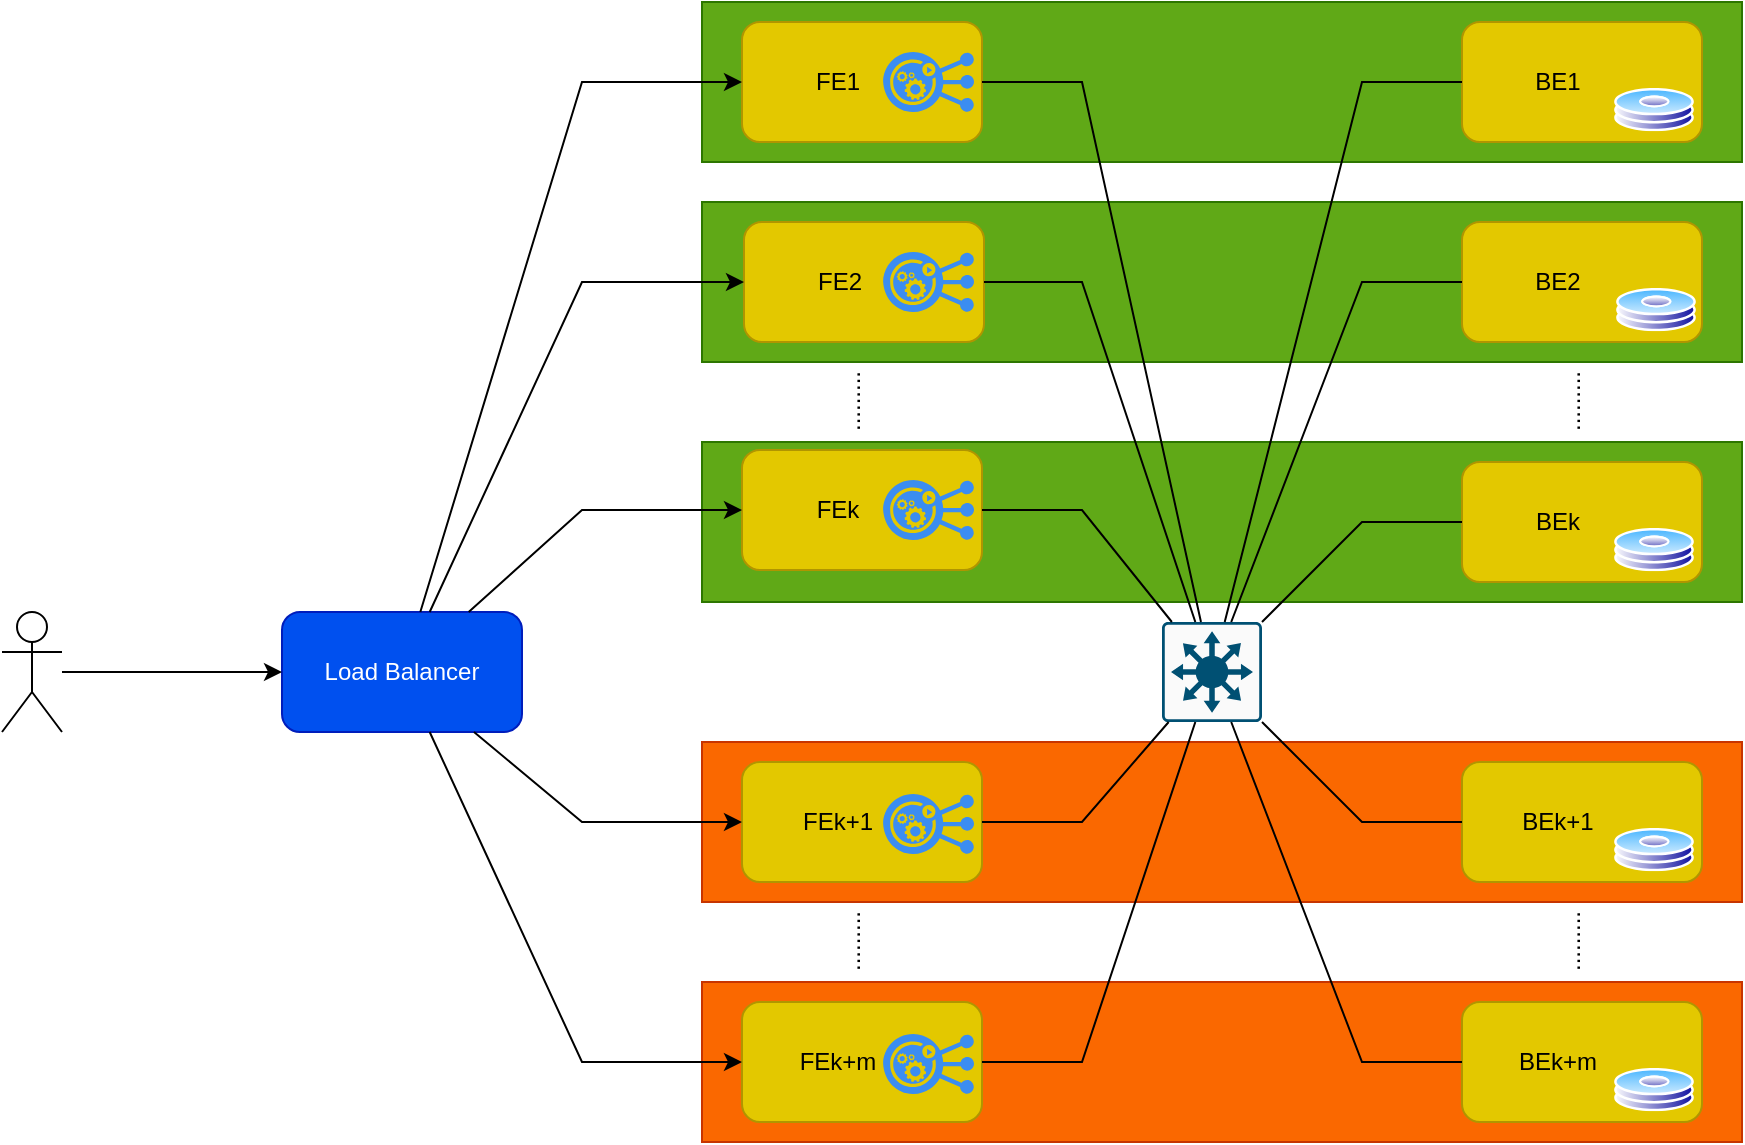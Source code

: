 <mxfile version="19.0.1" type="device"><diagram id="0A5aid48XHrA0sj12GGh" name="Page-1"><mxGraphModel dx="1238" dy="852" grid="1" gridSize="10" guides="1" tooltips="1" connect="1" arrows="1" fold="1" page="1" pageScale="1" pageWidth="1169" pageHeight="827" math="0" shadow="0"><root><mxCell id="0"/><mxCell id="1" parent="0"/><mxCell id="OsLSRu2DjBIVe81EkmYk-8" value="" style="rounded=0;whiteSpace=wrap;html=1;fillColor=#fa6800;strokeColor=#C73500;fontColor=#000000;" vertex="1" parent="1"><mxGeometry x="430" y="460" width="520" height="80" as="geometry"/></mxCell><mxCell id="OsLSRu2DjBIVe81EkmYk-7" value="" style="rounded=0;whiteSpace=wrap;html=1;fillColor=#60a917;strokeColor=#2D7600;fontColor=#ffffff;" vertex="1" parent="1"><mxGeometry x="430" y="310" width="520" height="80" as="geometry"/></mxCell><mxCell id="OsLSRu2DjBIVe81EkmYk-6" value="" style="rounded=0;whiteSpace=wrap;html=1;fillColor=#60a917;strokeColor=#2D7600;fontColor=#ffffff;" vertex="1" parent="1"><mxGeometry x="430" y="190" width="520" height="80" as="geometry"/></mxCell><mxCell id="OsLSRu2DjBIVe81EkmYk-4" value="" style="rounded=0;whiteSpace=wrap;html=1;fillColor=#60a917;strokeColor=#2D7600;fontColor=#ffffff;" vertex="1" parent="1"><mxGeometry x="430" y="90" width="520" height="80" as="geometry"/></mxCell><mxCell id="Kt-NFynlPh6OGNQ8OTa--16" value="Load Balancer" style="rounded=1;whiteSpace=wrap;html=1;fillColor=#0050ef;fontColor=#ffffff;strokeColor=#001DBC;" parent="1" vertex="1"><mxGeometry x="220" y="395" width="120" height="60" as="geometry"/></mxCell><mxCell id="Kt-NFynlPh6OGNQ8OTa--17" value="FE1" style="rounded=1;whiteSpace=wrap;html=1;fillColor=#e3c800;fontColor=#000000;strokeColor=#B09500;spacingRight=24;" parent="1" vertex="1"><mxGeometry x="450" y="100" width="120" height="60" as="geometry"/></mxCell><mxCell id="Kt-NFynlPh6OGNQ8OTa--18" value="FE2" style="rounded=1;whiteSpace=wrap;html=1;fillColor=#e3c800;fontColor=#000000;strokeColor=#B09500;spacingRight=24;" parent="1" vertex="1"><mxGeometry x="451" y="200" width="120" height="60" as="geometry"/></mxCell><mxCell id="Kt-NFynlPh6OGNQ8OTa--19" value="FEk" style="rounded=1;whiteSpace=wrap;html=1;fillColor=#e3c800;fontColor=#000000;strokeColor=#B09500;spacingRight=24;" parent="1" vertex="1"><mxGeometry x="450" y="314" width="120" height="60" as="geometry"/></mxCell><mxCell id="Kt-NFynlPh6OGNQ8OTa--24" value="FEk+1" style="rounded=1;whiteSpace=wrap;html=1;fillColor=#e3c800;fontColor=#000000;strokeColor=#B09500;spacingRight=24;" parent="1" vertex="1"><mxGeometry x="450" y="470" width="120" height="60" as="geometry"/></mxCell><mxCell id="Kt-NFynlPh6OGNQ8OTa--25" value="BE1" style="rounded=1;whiteSpace=wrap;html=1;fillColor=#e3c800;fontColor=#000000;strokeColor=#B09500;spacingRight=24;" parent="1" vertex="1"><mxGeometry x="810" y="100" width="120" height="60" as="geometry"/></mxCell><mxCell id="Kt-NFynlPh6OGNQ8OTa--26" value="BE2" style="rounded=1;whiteSpace=wrap;html=1;fillColor=#e3c800;fontColor=#000000;strokeColor=#B09500;spacingRight=24;" parent="1" vertex="1"><mxGeometry x="810" y="200" width="120" height="60" as="geometry"/></mxCell><mxCell id="Kt-NFynlPh6OGNQ8OTa--27" value="BEk" style="rounded=1;whiteSpace=wrap;html=1;fillColor=#e3c800;fontColor=#000000;strokeColor=#B09500;spacingRight=24;" parent="1" vertex="1"><mxGeometry x="810" y="320" width="120" height="60" as="geometry"/></mxCell><mxCell id="Kt-NFynlPh6OGNQ8OTa--32" value="BEk+1" style="rounded=1;whiteSpace=wrap;html=1;fillColor=#e3c800;fontColor=#000000;strokeColor=#B09500;spacingRight=24;" parent="1" vertex="1"><mxGeometry x="810" y="470" width="120" height="60" as="geometry"/></mxCell><mxCell id="Kt-NFynlPh6OGNQ8OTa--34" value="" style="sketch=0;points=[[0.015,0.015,0],[0.985,0.015,0],[0.985,0.985,0],[0.015,0.985,0],[0.25,0,0],[0.5,0,0],[0.75,0,0],[1,0.25,0],[1,0.5,0],[1,0.75,0],[0.75,1,0],[0.5,1,0],[0.25,1,0],[0,0.75,0],[0,0.5,0],[0,0.25,0]];verticalLabelPosition=bottom;html=1;verticalAlign=top;aspect=fixed;align=center;pointerEvents=1;shape=mxgraph.cisco19.rect;prIcon=l3_switch;fillColor=#FAFAFA;strokeColor=#005073;" parent="1" vertex="1"><mxGeometry x="660" y="400" width="50" height="50" as="geometry"/></mxCell><mxCell id="Kt-NFynlPh6OGNQ8OTa--35" value="" style="endArrow=none;html=1;rounded=0;" parent="1" source="Kt-NFynlPh6OGNQ8OTa--34" target="Kt-NFynlPh6OGNQ8OTa--17" edge="1"><mxGeometry width="50" height="50" relative="1" as="geometry"><mxPoint x="630" y="370" as="sourcePoint"/><mxPoint x="680" y="320" as="targetPoint"/><Array as="points"><mxPoint x="620" y="130"/></Array></mxGeometry></mxCell><mxCell id="Kt-NFynlPh6OGNQ8OTa--36" value="" style="endArrow=none;html=1;rounded=0;" parent="1" source="Kt-NFynlPh6OGNQ8OTa--34" target="Kt-NFynlPh6OGNQ8OTa--18" edge="1"><mxGeometry width="50" height="50" relative="1" as="geometry"><mxPoint x="675.556" y="440" as="sourcePoint"/><mxPoint x="543.333" y="270" as="targetPoint"/><Array as="points"><mxPoint x="620" y="230"/></Array></mxGeometry></mxCell><mxCell id="Kt-NFynlPh6OGNQ8OTa--37" value="" style="endArrow=none;html=1;rounded=0;" parent="1" source="Kt-NFynlPh6OGNQ8OTa--34" target="Kt-NFynlPh6OGNQ8OTa--19" edge="1"><mxGeometry width="50" height="50" relative="1" as="geometry"><mxPoint x="670" y="294.118" as="sourcePoint"/><mxPoint x="553.871" y="230" as="targetPoint"/><Array as="points"><mxPoint x="620" y="344"/></Array></mxGeometry></mxCell><mxCell id="Kt-NFynlPh6OGNQ8OTa--43" value="" style="endArrow=none;html=1;rounded=0;" parent="1" source="Kt-NFynlPh6OGNQ8OTa--34" target="Kt-NFynlPh6OGNQ8OTa--25" edge="1"><mxGeometry width="50" height="50" relative="1" as="geometry"><mxPoint x="690" y="360" as="sourcePoint"/><mxPoint x="740" y="310" as="targetPoint"/><Array as="points"><mxPoint x="760" y="130"/></Array></mxGeometry></mxCell><mxCell id="Kt-NFynlPh6OGNQ8OTa--44" value="" style="endArrow=none;html=1;rounded=0;" parent="1" source="Kt-NFynlPh6OGNQ8OTa--34" target="Kt-NFynlPh6OGNQ8OTa--26" edge="1"><mxGeometry width="50" height="50" relative="1" as="geometry"><mxPoint x="715.556" y="440" as="sourcePoint"/><mxPoint x="855.333" y="270" as="targetPoint"/><Array as="points"><mxPoint x="760" y="230"/></Array></mxGeometry></mxCell><mxCell id="Kt-NFynlPh6OGNQ8OTa--45" value="" style="endArrow=none;html=1;rounded=0;" parent="1" source="Kt-NFynlPh6OGNQ8OTa--34" target="Kt-NFynlPh6OGNQ8OTa--27" edge="1"><mxGeometry width="50" height="50" relative="1" as="geometry"><mxPoint x="720" y="296.667" as="sourcePoint"/><mxPoint x="865.333" y="170" as="targetPoint"/><Array as="points"><mxPoint x="760" y="350"/></Array></mxGeometry></mxCell><mxCell id="Kt-NFynlPh6OGNQ8OTa--52" value="" style="endArrow=classic;html=1;rounded=0;" parent="1" source="Kt-NFynlPh6OGNQ8OTa--16" target="Kt-NFynlPh6OGNQ8OTa--17" edge="1"><mxGeometry width="50" height="50" relative="1" as="geometry"><mxPoint x="380" y="450" as="sourcePoint"/><mxPoint x="430" y="400" as="targetPoint"/><Array as="points"><mxPoint x="370" y="130"/></Array></mxGeometry></mxCell><mxCell id="Kt-NFynlPh6OGNQ8OTa--53" value="" style="endArrow=classic;html=1;rounded=0;" parent="1" source="Kt-NFynlPh6OGNQ8OTa--16" target="Kt-NFynlPh6OGNQ8OTa--18" edge="1"><mxGeometry width="50" height="50" relative="1" as="geometry"><mxPoint x="345" y="460" as="sourcePoint"/><mxPoint x="485" y="340" as="targetPoint"/><Array as="points"><mxPoint x="370" y="230"/></Array></mxGeometry></mxCell><mxCell id="Kt-NFynlPh6OGNQ8OTa--54" value="" style="endArrow=classic;html=1;rounded=0;" parent="1" source="Kt-NFynlPh6OGNQ8OTa--16" target="Kt-NFynlPh6OGNQ8OTa--19" edge="1"><mxGeometry width="50" height="50" relative="1" as="geometry"><mxPoint x="355" y="470" as="sourcePoint"/><mxPoint x="450" y="449.6" as="targetPoint"/><Array as="points"><mxPoint x="370" y="344"/></Array></mxGeometry></mxCell><mxCell id="Kt-NFynlPh6OGNQ8OTa--58" value="" style="endArrow=classic;html=1;rounded=0;" parent="1" source="Kt-NFynlPh6OGNQ8OTa--16" target="Kt-NFynlPh6OGNQ8OTa--24" edge="1"><mxGeometry width="50" height="50" relative="1" as="geometry"><mxPoint x="395" y="510" as="sourcePoint"/><mxPoint x="535" y="390" as="targetPoint"/><Array as="points"><mxPoint x="370" y="500"/></Array></mxGeometry></mxCell><mxCell id="OsLSRu2DjBIVe81EkmYk-1" value="........." style="text;html=1;align=center;verticalAlign=middle;resizable=0;points=[];autosize=1;strokeColor=none;fillColor=none;horizontal=0;" vertex="1" parent="1"><mxGeometry x="480" y="280" width="50" height="20" as="geometry"/></mxCell><mxCell id="OsLSRu2DjBIVe81EkmYk-2" value="........." style="text;html=1;align=center;verticalAlign=middle;resizable=0;points=[];autosize=1;strokeColor=none;fillColor=none;horizontal=0;" vertex="1" parent="1"><mxGeometry x="840" y="280" width="50" height="20" as="geometry"/></mxCell><mxCell id="OsLSRu2DjBIVe81EkmYk-9" value="" style="aspect=fixed;perimeter=ellipsePerimeter;html=1;align=center;shadow=0;dashed=0;spacingTop=3;image;image=img/lib/active_directory/hard_disk.svg;" vertex="1" parent="1"><mxGeometry x="886" y="133" width="40" height="21.6" as="geometry"/></mxCell><mxCell id="OsLSRu2DjBIVe81EkmYk-10" value="" style="aspect=fixed;perimeter=ellipsePerimeter;html=1;align=center;shadow=0;dashed=0;spacingTop=3;image;image=img/lib/active_directory/hard_disk.svg;" vertex="1" parent="1"><mxGeometry x="887" y="233" width="40" height="21.6" as="geometry"/></mxCell><mxCell id="OsLSRu2DjBIVe81EkmYk-11" value="" style="aspect=fixed;perimeter=ellipsePerimeter;html=1;align=center;shadow=0;dashed=0;spacingTop=3;image;image=img/lib/active_directory/hard_disk.svg;" vertex="1" parent="1"><mxGeometry x="886" y="353" width="40" height="21.6" as="geometry"/></mxCell><mxCell id="OsLSRu2DjBIVe81EkmYk-12" value="" style="aspect=fixed;perimeter=ellipsePerimeter;html=1;align=center;shadow=0;dashed=0;spacingTop=3;image;image=img/lib/active_directory/hard_disk.svg;" vertex="1" parent="1"><mxGeometry x="886" y="503" width="40" height="21.6" as="geometry"/></mxCell><mxCell id="OsLSRu2DjBIVe81EkmYk-14" value="" style="sketch=0;html=1;aspect=fixed;strokeColor=none;shadow=0;align=center;verticalAlign=top;fillColor=#3B8DF1;shape=mxgraph.gcp2.replication_controller_3" vertex="1" parent="1"><mxGeometry x="520.55" y="115" width="45.45" height="30" as="geometry"/></mxCell><mxCell id="OsLSRu2DjBIVe81EkmYk-15" value="" style="sketch=0;html=1;aspect=fixed;strokeColor=none;shadow=0;align=center;verticalAlign=top;fillColor=#3B8DF1;shape=mxgraph.gcp2.replication_controller_3" vertex="1" parent="1"><mxGeometry x="520.55" y="215" width="45.45" height="30" as="geometry"/></mxCell><mxCell id="OsLSRu2DjBIVe81EkmYk-16" value="" style="sketch=0;html=1;aspect=fixed;strokeColor=none;shadow=0;align=center;verticalAlign=top;fillColor=#3B8DF1;shape=mxgraph.gcp2.replication_controller_3" vertex="1" parent="1"><mxGeometry x="520.55" y="329" width="45.45" height="30" as="geometry"/></mxCell><mxCell id="OsLSRu2DjBIVe81EkmYk-17" value="" style="sketch=0;html=1;aspect=fixed;strokeColor=none;shadow=0;align=center;verticalAlign=top;fillColor=#3B8DF1;shape=mxgraph.gcp2.replication_controller_3" vertex="1" parent="1"><mxGeometry x="520.55" y="486" width="45.45" height="30" as="geometry"/></mxCell><mxCell id="OsLSRu2DjBIVe81EkmYk-18" value="" style="rounded=0;whiteSpace=wrap;html=1;fillColor=#fa6800;strokeColor=#C73500;fontColor=#000000;" vertex="1" parent="1"><mxGeometry x="430" y="580" width="520" height="80" as="geometry"/></mxCell><mxCell id="OsLSRu2DjBIVe81EkmYk-19" value="FEk+m" style="rounded=1;whiteSpace=wrap;html=1;fillColor=#e3c800;fontColor=#000000;strokeColor=#B09500;spacingRight=24;" vertex="1" parent="1"><mxGeometry x="450" y="590" width="120" height="60" as="geometry"/></mxCell><mxCell id="OsLSRu2DjBIVe81EkmYk-20" value="BEk+m" style="rounded=1;whiteSpace=wrap;html=1;fillColor=#e3c800;fontColor=#000000;strokeColor=#B09500;spacingRight=24;" vertex="1" parent="1"><mxGeometry x="810" y="590" width="120" height="60" as="geometry"/></mxCell><mxCell id="OsLSRu2DjBIVe81EkmYk-21" value="" style="endArrow=none;html=1;rounded=0;" edge="1" parent="1" target="OsLSRu2DjBIVe81EkmYk-19" source="Kt-NFynlPh6OGNQ8OTa--34"><mxGeometry width="50" height="50" relative="1" as="geometry"><mxPoint x="674.167" y="585" as="sourcePoint"/><mxPoint x="546.923" y="680" as="targetPoint"/><Array as="points"><mxPoint x="620" y="620"/></Array></mxGeometry></mxCell><mxCell id="OsLSRu2DjBIVe81EkmYk-22" value="" style="endArrow=none;html=1;rounded=0;" edge="1" parent="1" target="OsLSRu2DjBIVe81EkmYk-20" source="Kt-NFynlPh6OGNQ8OTa--34"><mxGeometry width="50" height="50" relative="1" as="geometry"><mxPoint x="715.833" y="585" as="sourcePoint"/><mxPoint x="915.333" y="380" as="targetPoint"/><Array as="points"><mxPoint x="760" y="620"/></Array></mxGeometry></mxCell><mxCell id="OsLSRu2DjBIVe81EkmYk-23" value="" style="aspect=fixed;perimeter=ellipsePerimeter;html=1;align=center;shadow=0;dashed=0;spacingTop=3;image;image=img/lib/active_directory/hard_disk.svg;" vertex="1" parent="1"><mxGeometry x="886" y="623" width="40" height="21.6" as="geometry"/></mxCell><mxCell id="OsLSRu2DjBIVe81EkmYk-24" value="" style="sketch=0;html=1;aspect=fixed;strokeColor=none;shadow=0;align=center;verticalAlign=top;fillColor=#3B8DF1;shape=mxgraph.gcp2.replication_controller_3" vertex="1" parent="1"><mxGeometry x="520.55" y="606" width="45.45" height="30" as="geometry"/></mxCell><mxCell id="OsLSRu2DjBIVe81EkmYk-25" value="........." style="text;html=1;align=center;verticalAlign=middle;resizable=0;points=[];autosize=1;strokeColor=none;fillColor=none;horizontal=0;" vertex="1" parent="1"><mxGeometry x="480" y="550" width="50" height="20" as="geometry"/></mxCell><mxCell id="OsLSRu2DjBIVe81EkmYk-26" value="........." style="text;html=1;align=center;verticalAlign=middle;resizable=0;points=[];autosize=1;strokeColor=none;fillColor=none;horizontal=0;" vertex="1" parent="1"><mxGeometry x="840" y="550" width="50" height="20" as="geometry"/></mxCell><mxCell id="Kt-NFynlPh6OGNQ8OTa--42" value="" style="endArrow=none;html=1;rounded=0;" parent="1" source="Kt-NFynlPh6OGNQ8OTa--34" target="Kt-NFynlPh6OGNQ8OTa--24" edge="1"><mxGeometry width="50" height="50" relative="1" as="geometry"><mxPoint x="685.625" y="475" as="sourcePoint"/><mxPoint x="546.923" y="680" as="targetPoint"/><Array as="points"><mxPoint x="620" y="500"/></Array></mxGeometry></mxCell><mxCell id="Kt-NFynlPh6OGNQ8OTa--50" value="" style="endArrow=none;html=1;rounded=0;" parent="1" source="Kt-NFynlPh6OGNQ8OTa--34" target="Kt-NFynlPh6OGNQ8OTa--32" edge="1"><mxGeometry width="50" height="50" relative="1" as="geometry"><mxPoint x="704.375" y="475" as="sourcePoint"/><mxPoint x="915.333" y="380" as="targetPoint"/><Array as="points"><mxPoint x="760" y="500"/></Array></mxGeometry></mxCell><mxCell id="OsLSRu2DjBIVe81EkmYk-27" value="" style="endArrow=classic;html=1;rounded=0;" edge="1" parent="1" source="Kt-NFynlPh6OGNQ8OTa--16" target="OsLSRu2DjBIVe81EkmYk-19"><mxGeometry width="50" height="50" relative="1" as="geometry"><mxPoint x="307.143" y="465" as="sourcePoint"/><mxPoint x="481" y="540" as="targetPoint"/><Array as="points"><mxPoint x="370" y="620"/></Array></mxGeometry></mxCell><mxCell id="OsLSRu2DjBIVe81EkmYk-28" value="" style="shape=umlActor;verticalLabelPosition=bottom;verticalAlign=top;html=1;outlineConnect=0;" vertex="1" parent="1"><mxGeometry x="80" y="395" width="30" height="60" as="geometry"/></mxCell><mxCell id="OsLSRu2DjBIVe81EkmYk-29" value="" style="endArrow=classic;html=1;rounded=0;" edge="1" parent="1" source="OsLSRu2DjBIVe81EkmYk-28" target="Kt-NFynlPh6OGNQ8OTa--16"><mxGeometry width="50" height="50" relative="1" as="geometry"><mxPoint x="120" y="660" as="sourcePoint"/><mxPoint x="170" y="610" as="targetPoint"/></mxGeometry></mxCell></root></mxGraphModel></diagram></mxfile>